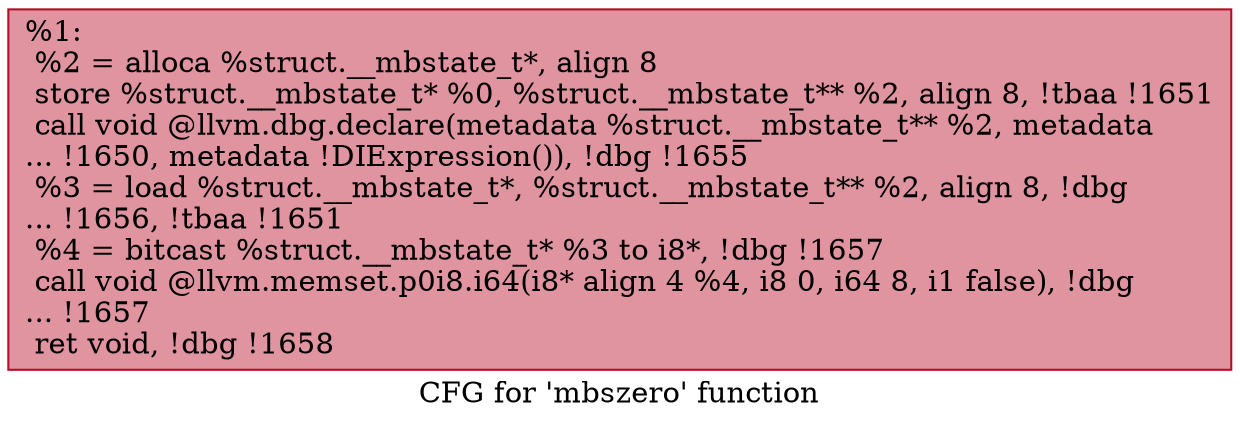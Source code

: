 digraph "CFG for 'mbszero' function" {
	label="CFG for 'mbszero' function";

	Node0x1924770 [shape=record,color="#b70d28ff", style=filled, fillcolor="#b70d2870",label="{%1:\l  %2 = alloca %struct.__mbstate_t*, align 8\l  store %struct.__mbstate_t* %0, %struct.__mbstate_t** %2, align 8, !tbaa !1651\l  call void @llvm.dbg.declare(metadata %struct.__mbstate_t** %2, metadata\l... !1650, metadata !DIExpression()), !dbg !1655\l  %3 = load %struct.__mbstate_t*, %struct.__mbstate_t** %2, align 8, !dbg\l... !1656, !tbaa !1651\l  %4 = bitcast %struct.__mbstate_t* %3 to i8*, !dbg !1657\l  call void @llvm.memset.p0i8.i64(i8* align 4 %4, i8 0, i64 8, i1 false), !dbg\l... !1657\l  ret void, !dbg !1658\l}"];
}
